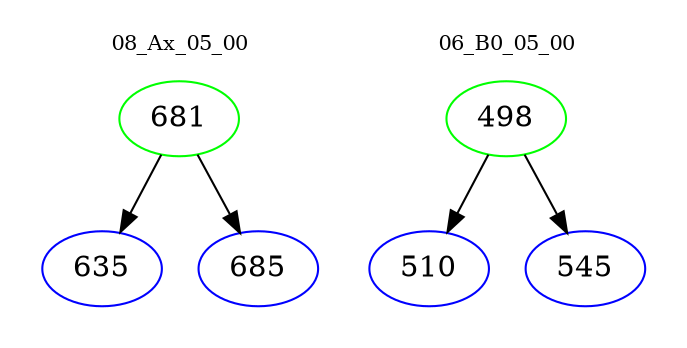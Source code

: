 digraph{
subgraph cluster_0 {
color = white
label = "08_Ax_05_00";
fontsize=10;
T0_681 [label="681", color="green"]
T0_681 -> T0_635 [color="black"]
T0_635 [label="635", color="blue"]
T0_681 -> T0_685 [color="black"]
T0_685 [label="685", color="blue"]
}
subgraph cluster_1 {
color = white
label = "06_B0_05_00";
fontsize=10;
T1_498 [label="498", color="green"]
T1_498 -> T1_510 [color="black"]
T1_510 [label="510", color="blue"]
T1_498 -> T1_545 [color="black"]
T1_545 [label="545", color="blue"]
}
}
